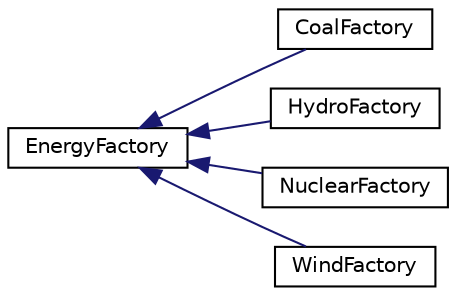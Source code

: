 digraph "Graphical Class Hierarchy"
{
 // LATEX_PDF_SIZE
  edge [fontname="Helvetica",fontsize="10",labelfontname="Helvetica",labelfontsize="10"];
  node [fontname="Helvetica",fontsize="10",shape=record];
  rankdir="LR";
  Node0 [label="EnergyFactory",height=0.2,width=0.4,color="black", fillcolor="white", style="filled",URL="$classEnergyFactory.html",tooltip=" "];
  Node0 -> Node1 [dir="back",color="midnightblue",fontsize="10",style="solid",fontname="Helvetica"];
  Node1 [label="CoalFactory",height=0.2,width=0.4,color="black", fillcolor="white", style="filled",URL="$classCoalFactory.html",tooltip=" "];
  Node0 -> Node2 [dir="back",color="midnightblue",fontsize="10",style="solid",fontname="Helvetica"];
  Node2 [label="HydroFactory",height=0.2,width=0.4,color="black", fillcolor="white", style="filled",URL="$classHydroFactory.html",tooltip=" "];
  Node0 -> Node3 [dir="back",color="midnightblue",fontsize="10",style="solid",fontname="Helvetica"];
  Node3 [label="NuclearFactory",height=0.2,width=0.4,color="black", fillcolor="white", style="filled",URL="$classNuclearFactory.html",tooltip=" "];
  Node0 -> Node4 [dir="back",color="midnightblue",fontsize="10",style="solid",fontname="Helvetica"];
  Node4 [label="WindFactory",height=0.2,width=0.4,color="black", fillcolor="white", style="filled",URL="$classWindFactory.html",tooltip=" "];
}

